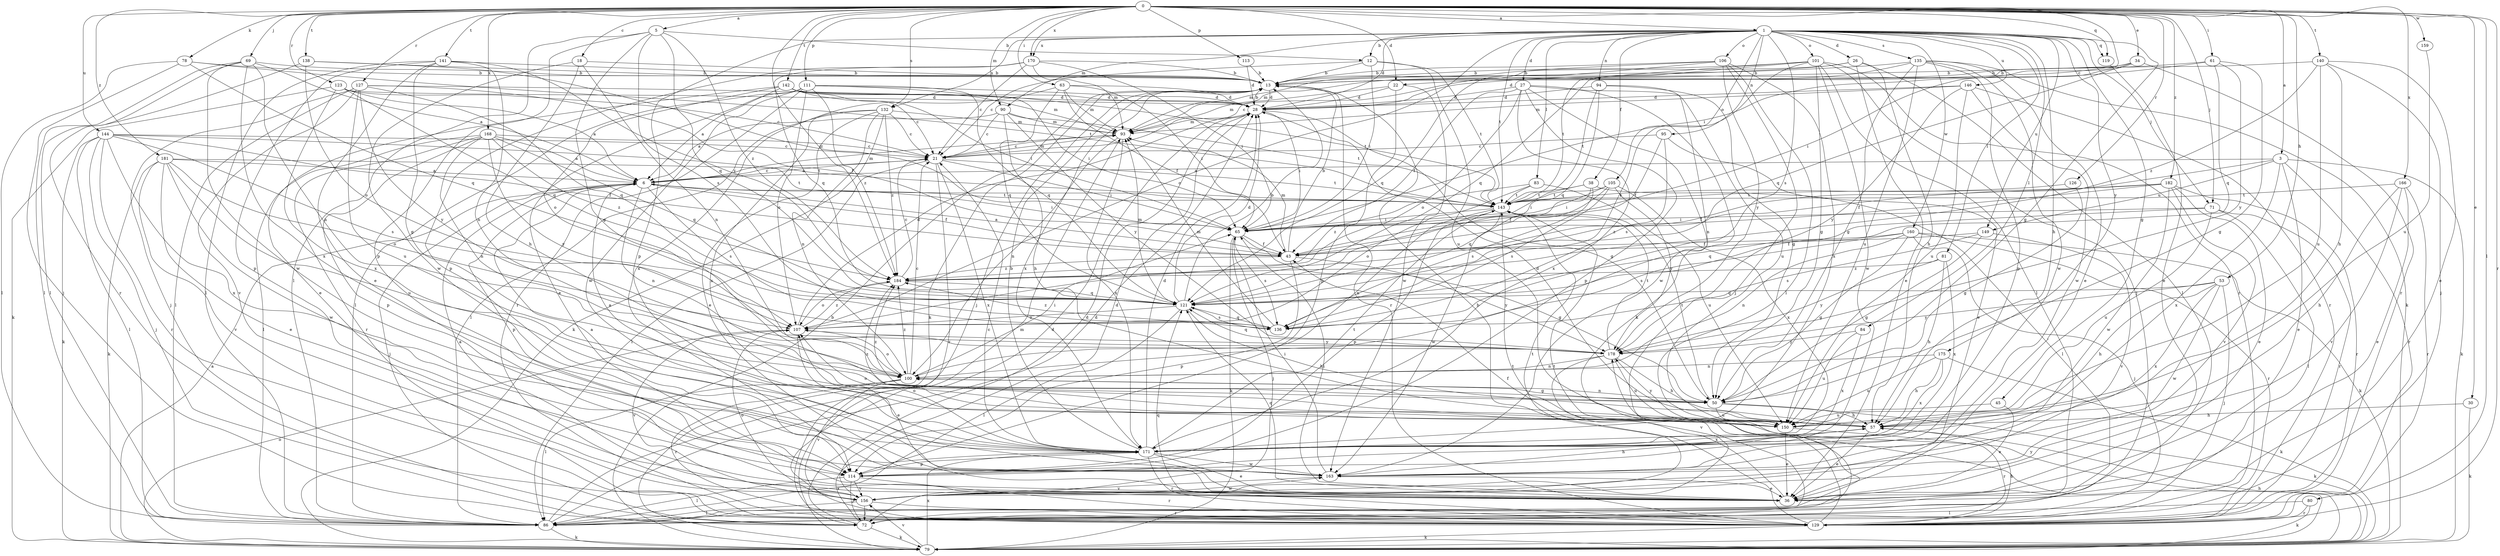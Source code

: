 strict digraph  {
0;
1;
3;
5;
6;
12;
13;
18;
21;
22;
26;
27;
28;
30;
34;
36;
38;
43;
45;
50;
53;
57;
61;
63;
65;
69;
71;
72;
78;
79;
80;
81;
83;
84;
86;
90;
93;
94;
95;
100;
101;
105;
106;
107;
111;
113;
114;
119;
121;
123;
126;
127;
129;
132;
135;
136;
138;
140;
141;
142;
143;
144;
146;
149;
150;
156;
159;
160;
163;
166;
168;
170;
171;
175;
178;
181;
182;
184;
0 -> 1  [label=a];
0 -> 3  [label=a];
0 -> 5  [label=a];
0 -> 18  [label=c];
0 -> 22  [label=d];
0 -> 30  [label=e];
0 -> 34  [label=e];
0 -> 53  [label=h];
0 -> 61  [label=i];
0 -> 63  [label=i];
0 -> 65  [label=i];
0 -> 69  [label=j];
0 -> 71  [label=j];
0 -> 78  [label=k];
0 -> 80  [label=l];
0 -> 90  [label=m];
0 -> 111  [label=p];
0 -> 113  [label=p];
0 -> 119  [label=q];
0 -> 123  [label=r];
0 -> 126  [label=r];
0 -> 127  [label=r];
0 -> 129  [label=r];
0 -> 132  [label=s];
0 -> 138  [label=t];
0 -> 140  [label=t];
0 -> 141  [label=t];
0 -> 142  [label=t];
0 -> 144  [label=u];
0 -> 159  [label=w];
0 -> 166  [label=x];
0 -> 168  [label=x];
0 -> 170  [label=x];
0 -> 181  [label=z];
0 -> 182  [label=z];
0 -> 184  [label=z];
1 -> 12  [label=b];
1 -> 26  [label=d];
1 -> 27  [label=d];
1 -> 28  [label=d];
1 -> 38  [label=f];
1 -> 45  [label=g];
1 -> 50  [label=g];
1 -> 57  [label=h];
1 -> 71  [label=j];
1 -> 81  [label=l];
1 -> 83  [label=l];
1 -> 84  [label=l];
1 -> 90  [label=m];
1 -> 94  [label=n];
1 -> 95  [label=n];
1 -> 101  [label=o];
1 -> 105  [label=o];
1 -> 106  [label=o];
1 -> 107  [label=o];
1 -> 114  [label=p];
1 -> 119  [label=q];
1 -> 132  [label=s];
1 -> 135  [label=s];
1 -> 136  [label=s];
1 -> 143  [label=t];
1 -> 146  [label=u];
1 -> 149  [label=u];
1 -> 160  [label=w];
1 -> 170  [label=x];
1 -> 175  [label=y];
3 -> 6  [label=a];
3 -> 36  [label=e];
3 -> 43  [label=f];
3 -> 79  [label=k];
3 -> 129  [label=r];
3 -> 149  [label=u];
3 -> 171  [label=x];
5 -> 12  [label=b];
5 -> 50  [label=g];
5 -> 86  [label=l];
5 -> 114  [label=p];
5 -> 121  [label=q];
5 -> 136  [label=s];
5 -> 184  [label=z];
6 -> 21  [label=c];
6 -> 43  [label=f];
6 -> 65  [label=i];
6 -> 72  [label=j];
6 -> 93  [label=m];
6 -> 100  [label=n];
6 -> 114  [label=p];
6 -> 136  [label=s];
6 -> 143  [label=t];
12 -> 13  [label=b];
12 -> 21  [label=c];
12 -> 65  [label=i];
12 -> 143  [label=t];
12 -> 150  [label=u];
13 -> 28  [label=d];
13 -> 72  [label=j];
13 -> 79  [label=k];
13 -> 129  [label=r];
13 -> 171  [label=x];
18 -> 13  [label=b];
18 -> 57  [label=h];
18 -> 100  [label=n];
18 -> 163  [label=w];
21 -> 6  [label=a];
21 -> 65  [label=i];
21 -> 86  [label=l];
21 -> 93  [label=m];
21 -> 129  [label=r];
21 -> 143  [label=t];
21 -> 171  [label=x];
22 -> 28  [label=d];
22 -> 93  [label=m];
22 -> 114  [label=p];
22 -> 163  [label=w];
26 -> 13  [label=b];
26 -> 36  [label=e];
26 -> 57  [label=h];
26 -> 86  [label=l];
26 -> 93  [label=m];
27 -> 28  [label=d];
27 -> 43  [label=f];
27 -> 79  [label=k];
27 -> 107  [label=o];
27 -> 114  [label=p];
27 -> 150  [label=u];
27 -> 163  [label=w];
27 -> 171  [label=x];
28 -> 13  [label=b];
28 -> 50  [label=g];
28 -> 65  [label=i];
28 -> 93  [label=m];
30 -> 57  [label=h];
30 -> 79  [label=k];
34 -> 13  [label=b];
34 -> 65  [label=i];
34 -> 121  [label=q];
34 -> 129  [label=r];
34 -> 22  [label=c];
36 -> 21  [label=c];
36 -> 43  [label=f];
36 -> 65  [label=i];
36 -> 121  [label=q];
38 -> 65  [label=i];
38 -> 86  [label=l];
38 -> 121  [label=q];
38 -> 136  [label=s];
38 -> 143  [label=t];
43 -> 6  [label=a];
43 -> 13  [label=b];
43 -> 93  [label=m];
43 -> 114  [label=p];
43 -> 178  [label=y];
43 -> 184  [label=z];
45 -> 36  [label=e];
45 -> 150  [label=u];
50 -> 57  [label=h];
50 -> 79  [label=k];
50 -> 100  [label=n];
50 -> 143  [label=t];
50 -> 150  [label=u];
50 -> 184  [label=z];
53 -> 57  [label=h];
53 -> 72  [label=j];
53 -> 121  [label=q];
53 -> 163  [label=w];
53 -> 171  [label=x];
53 -> 178  [label=y];
57 -> 28  [label=d];
57 -> 36  [label=e];
57 -> 107  [label=o];
57 -> 171  [label=x];
61 -> 13  [label=b];
61 -> 28  [label=d];
61 -> 50  [label=g];
61 -> 121  [label=q];
61 -> 178  [label=y];
63 -> 28  [label=d];
63 -> 43  [label=f];
63 -> 65  [label=i];
63 -> 93  [label=m];
63 -> 121  [label=q];
63 -> 171  [label=x];
65 -> 43  [label=f];
65 -> 50  [label=g];
65 -> 72  [label=j];
65 -> 79  [label=k];
65 -> 136  [label=s];
69 -> 6  [label=a];
69 -> 13  [label=b];
69 -> 86  [label=l];
69 -> 100  [label=n];
69 -> 129  [label=r];
69 -> 163  [label=w];
69 -> 171  [label=x];
71 -> 65  [label=i];
71 -> 86  [label=l];
71 -> 121  [label=q];
71 -> 129  [label=r];
71 -> 150  [label=u];
72 -> 28  [label=d];
72 -> 79  [label=k];
72 -> 143  [label=t];
72 -> 171  [label=x];
78 -> 13  [label=b];
78 -> 72  [label=j];
78 -> 86  [label=l];
78 -> 121  [label=q];
78 -> 143  [label=t];
79 -> 6  [label=a];
79 -> 13  [label=b];
79 -> 28  [label=d];
79 -> 57  [label=h];
79 -> 107  [label=o];
79 -> 156  [label=v];
79 -> 171  [label=x];
79 -> 178  [label=y];
80 -> 79  [label=k];
80 -> 86  [label=l];
80 -> 129  [label=r];
81 -> 57  [label=h];
81 -> 171  [label=x];
81 -> 178  [label=y];
81 -> 184  [label=z];
83 -> 107  [label=o];
83 -> 143  [label=t];
83 -> 150  [label=u];
83 -> 184  [label=z];
84 -> 150  [label=u];
84 -> 171  [label=x];
84 -> 178  [label=y];
86 -> 28  [label=d];
86 -> 79  [label=k];
86 -> 93  [label=m];
90 -> 6  [label=a];
90 -> 21  [label=c];
90 -> 57  [label=h];
90 -> 93  [label=m];
90 -> 143  [label=t];
90 -> 178  [label=y];
93 -> 21  [label=c];
93 -> 100  [label=n];
93 -> 171  [label=x];
94 -> 28  [label=d];
94 -> 50  [label=g];
94 -> 100  [label=n];
94 -> 121  [label=q];
94 -> 143  [label=t];
95 -> 21  [label=c];
95 -> 36  [label=e];
95 -> 43  [label=f];
95 -> 136  [label=s];
100 -> 21  [label=c];
100 -> 50  [label=g];
100 -> 65  [label=i];
100 -> 86  [label=l];
100 -> 107  [label=o];
100 -> 129  [label=r];
100 -> 156  [label=v];
100 -> 184  [label=z];
101 -> 13  [label=b];
101 -> 50  [label=g];
101 -> 72  [label=j];
101 -> 86  [label=l];
101 -> 121  [label=q];
101 -> 129  [label=r];
101 -> 136  [label=s];
101 -> 143  [label=t];
101 -> 163  [label=w];
105 -> 43  [label=f];
105 -> 65  [label=i];
105 -> 136  [label=s];
105 -> 143  [label=t];
105 -> 171  [label=x];
105 -> 178  [label=y];
106 -> 13  [label=b];
106 -> 21  [label=c];
106 -> 72  [label=j];
106 -> 86  [label=l];
106 -> 121  [label=q];
106 -> 171  [label=x];
106 -> 178  [label=y];
107 -> 28  [label=d];
107 -> 36  [label=e];
107 -> 156  [label=v];
107 -> 178  [label=y];
107 -> 184  [label=z];
111 -> 28  [label=d];
111 -> 36  [label=e];
111 -> 65  [label=i];
111 -> 86  [label=l];
111 -> 107  [label=o];
111 -> 121  [label=q];
111 -> 129  [label=r];
111 -> 163  [label=w];
111 -> 184  [label=z];
113 -> 13  [label=b];
113 -> 28  [label=d];
114 -> 57  [label=h];
114 -> 72  [label=j];
114 -> 86  [label=l];
114 -> 129  [label=r];
114 -> 156  [label=v];
119 -> 36  [label=e];
121 -> 13  [label=b];
121 -> 28  [label=d];
121 -> 57  [label=h];
121 -> 86  [label=l];
121 -> 93  [label=m];
121 -> 107  [label=o];
121 -> 136  [label=s];
123 -> 6  [label=a];
123 -> 21  [label=c];
123 -> 28  [label=d];
123 -> 79  [label=k];
123 -> 121  [label=q];
123 -> 171  [label=x];
126 -> 50  [label=g];
126 -> 143  [label=t];
127 -> 28  [label=d];
127 -> 43  [label=f];
127 -> 72  [label=j];
127 -> 86  [label=l];
127 -> 121  [label=q];
127 -> 150  [label=u];
127 -> 156  [label=v];
127 -> 178  [label=y];
129 -> 13  [label=b];
129 -> 57  [label=h];
129 -> 79  [label=k];
129 -> 121  [label=q];
129 -> 143  [label=t];
132 -> 21  [label=c];
132 -> 36  [label=e];
132 -> 79  [label=k];
132 -> 86  [label=l];
132 -> 93  [label=m];
132 -> 100  [label=n];
132 -> 171  [label=x];
132 -> 184  [label=z];
135 -> 13  [label=b];
135 -> 36  [label=e];
135 -> 50  [label=g];
135 -> 79  [label=k];
135 -> 93  [label=m];
135 -> 114  [label=p];
135 -> 150  [label=u];
135 -> 163  [label=w];
136 -> 93  [label=m];
136 -> 121  [label=q];
136 -> 184  [label=z];
138 -> 13  [label=b];
138 -> 65  [label=i];
138 -> 86  [label=l];
138 -> 107  [label=o];
140 -> 13  [label=b];
140 -> 36  [label=e];
140 -> 57  [label=h];
140 -> 72  [label=j];
140 -> 150  [label=u];
140 -> 184  [label=z];
141 -> 13  [label=b];
141 -> 36  [label=e];
141 -> 50  [label=g];
141 -> 86  [label=l];
141 -> 100  [label=n];
141 -> 114  [label=p];
141 -> 184  [label=z];
142 -> 6  [label=a];
142 -> 21  [label=c];
142 -> 28  [label=d];
142 -> 36  [label=e];
142 -> 65  [label=i];
142 -> 93  [label=m];
142 -> 107  [label=o];
142 -> 143  [label=t];
143 -> 65  [label=i];
143 -> 100  [label=n];
143 -> 114  [label=p];
143 -> 163  [label=w];
144 -> 21  [label=c];
144 -> 43  [label=f];
144 -> 72  [label=j];
144 -> 79  [label=k];
144 -> 86  [label=l];
144 -> 129  [label=r];
144 -> 136  [label=s];
144 -> 143  [label=t];
144 -> 171  [label=x];
146 -> 28  [label=d];
146 -> 93  [label=m];
146 -> 129  [label=r];
146 -> 150  [label=u];
146 -> 163  [label=w];
146 -> 178  [label=y];
149 -> 43  [label=f];
149 -> 50  [label=g];
149 -> 136  [label=s];
149 -> 156  [label=v];
150 -> 6  [label=a];
150 -> 36  [label=e];
150 -> 129  [label=r];
150 -> 178  [label=y];
150 -> 184  [label=z];
156 -> 6  [label=a];
156 -> 28  [label=d];
156 -> 72  [label=j];
156 -> 86  [label=l];
156 -> 107  [label=o];
156 -> 129  [label=r];
156 -> 143  [label=t];
156 -> 163  [label=w];
159 -> 150  [label=u];
160 -> 43  [label=f];
160 -> 50  [label=g];
160 -> 72  [label=j];
160 -> 79  [label=k];
160 -> 100  [label=n];
160 -> 129  [label=r];
160 -> 136  [label=s];
163 -> 6  [label=a];
163 -> 36  [label=e];
163 -> 65  [label=i];
163 -> 156  [label=v];
166 -> 36  [label=e];
166 -> 57  [label=h];
166 -> 129  [label=r];
166 -> 143  [label=t];
166 -> 156  [label=v];
168 -> 6  [label=a];
168 -> 21  [label=c];
168 -> 86  [label=l];
168 -> 100  [label=n];
168 -> 114  [label=p];
168 -> 121  [label=q];
168 -> 129  [label=r];
168 -> 178  [label=y];
168 -> 184  [label=z];
170 -> 13  [label=b];
170 -> 21  [label=c];
170 -> 65  [label=i];
170 -> 93  [label=m];
170 -> 114  [label=p];
170 -> 121  [label=q];
171 -> 13  [label=b];
171 -> 28  [label=d];
171 -> 36  [label=e];
171 -> 107  [label=o];
171 -> 114  [label=p];
171 -> 129  [label=r];
171 -> 143  [label=t];
171 -> 163  [label=w];
175 -> 57  [label=h];
175 -> 79  [label=k];
175 -> 100  [label=n];
175 -> 150  [label=u];
175 -> 171  [label=x];
178 -> 57  [label=h];
178 -> 100  [label=n];
178 -> 121  [label=q];
178 -> 143  [label=t];
178 -> 150  [label=u];
178 -> 156  [label=v];
181 -> 6  [label=a];
181 -> 36  [label=e];
181 -> 79  [label=k];
181 -> 107  [label=o];
181 -> 143  [label=t];
181 -> 150  [label=u];
181 -> 156  [label=v];
181 -> 163  [label=w];
182 -> 36  [label=e];
182 -> 43  [label=f];
182 -> 129  [label=r];
182 -> 143  [label=t];
182 -> 156  [label=v];
182 -> 163  [label=w];
182 -> 184  [label=z];
184 -> 21  [label=c];
184 -> 107  [label=o];
184 -> 121  [label=q];
}

